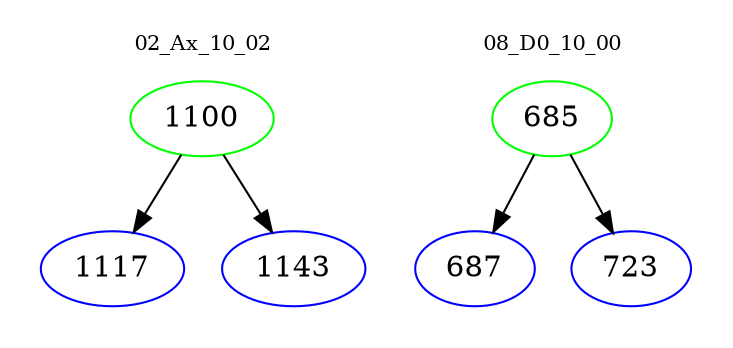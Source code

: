 digraph{
subgraph cluster_0 {
color = white
label = "02_Ax_10_02";
fontsize=10;
T0_1100 [label="1100", color="green"]
T0_1100 -> T0_1117 [color="black"]
T0_1117 [label="1117", color="blue"]
T0_1100 -> T0_1143 [color="black"]
T0_1143 [label="1143", color="blue"]
}
subgraph cluster_1 {
color = white
label = "08_D0_10_00";
fontsize=10;
T1_685 [label="685", color="green"]
T1_685 -> T1_687 [color="black"]
T1_687 [label="687", color="blue"]
T1_685 -> T1_723 [color="black"]
T1_723 [label="723", color="blue"]
}
}

